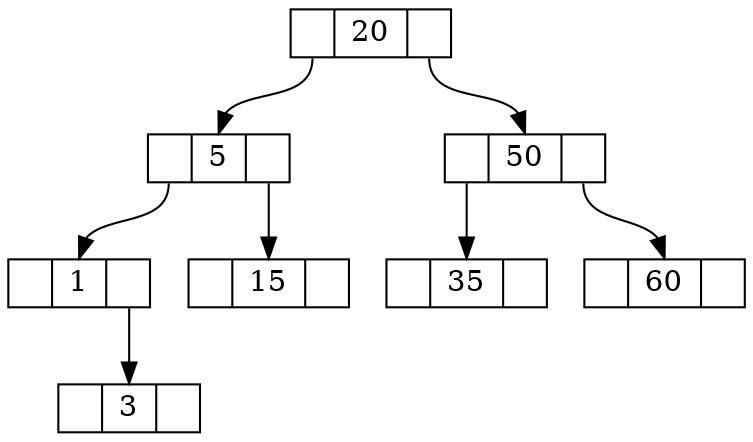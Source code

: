 digraph g {
node [shape=record, height=0.1];
node_20 [label = "<l> | <m> 20 | <r>"];
node_20:l -> node_5:m;
node_20:r -> node_50:m;
node_5 [label = "<l> | <m> 5 | <r>"];
node_5:l -> node_1:m;
node_5:r -> node_15:m;
node_1 [label = "<l> | <m> 1 | <r>"];
node_1:r -> node_3:m;
node_3 [label = "<l> | <m> 3 | <r>"];
node_15 [label = "<l> | <m> 15 | <r>"];
node_50 [label = "<l> | <m> 50 | <r>"];
node_50:l -> node_35:m;
node_50:r -> node_60:m;
node_35 [label = "<l> | <m> 35 | <r>"];
node_60 [label = "<l> | <m> 60 | <r>"];
}